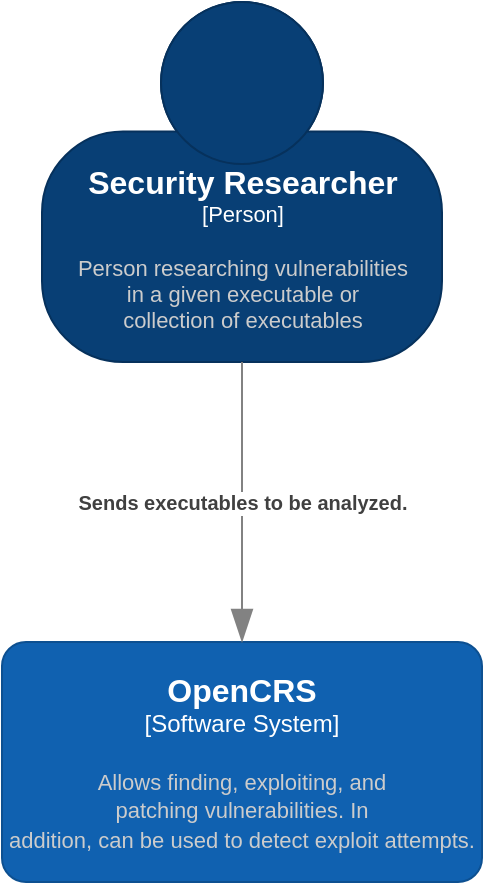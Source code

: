 <mxfile version="20.8.3" type="device" pages="4"><diagram id="81kgMO3u2HyaX-DlD7fq" name="System Context"><mxGraphModel dx="1395" dy="803" grid="1" gridSize="10" guides="1" tooltips="1" connect="1" arrows="1" fold="1" page="1" pageScale="1" pageWidth="1920" pageHeight="1200" math="0" shadow="0"><root><mxCell id="0"/><mxCell id="1" parent="0"/><object placeholders="1" c4Name="Security Researcher" c4Type="Person" c4Description="Person researching vulnerabilities&#xA;in a given executable or&#xA;collection of executables" label="&lt;font style=&quot;font-size: 16px&quot;&gt;&lt;b&gt;%c4Name%&lt;/b&gt;&lt;/font&gt;&lt;div&gt;[%c4Type%]&lt;/div&gt;&lt;br&gt;&lt;div&gt;&lt;font style=&quot;font-size: 11px&quot;&gt;&lt;font color=&quot;#cccccc&quot;&gt;%c4Description%&lt;/font&gt;&lt;/div&gt;" id="Xoo4inH88AbjIvTx2DW6-1"><mxCell style="html=1;fontSize=11;dashed=0;whitespace=wrap;fillColor=#083F75;strokeColor=#06315C;fontColor=#ffffff;shape=mxgraph.c4.person2;align=center;metaEdit=1;points=[[0.5,0,0],[1,0.5,0],[1,0.75,0],[0.75,1,0],[0.5,1,0],[0.25,1,0],[0,0.75,0],[0,0.5,0]];resizable=0;" parent="1" vertex="1"><mxGeometry x="480" y="60" width="200" height="180" as="geometry"/></mxCell></object><object placeholders="1" c4Name="OpenCRS" c4Type="Software System" c4Description="Allows finding, exploiting, and&#xA;patching vulnerabilities. In&#xA;addition, can be used to detect exploit attempts." label="&lt;font style=&quot;font-size: 16px&quot;&gt;&lt;b&gt;%c4Name%&lt;/b&gt;&lt;/font&gt;&lt;div&gt;[%c4Type%]&lt;/div&gt;&lt;br&gt;&lt;div&gt;&lt;font style=&quot;font-size: 11px&quot;&gt;&lt;font color=&quot;#cccccc&quot;&gt;%c4Description%&lt;/font&gt;&lt;/div&gt;" id="Xoo4inH88AbjIvTx2DW6-4"><mxCell style="rounded=1;whiteSpace=wrap;html=1;labelBackgroundColor=none;fillColor=#1061B0;fontColor=#ffffff;align=center;arcSize=10;strokeColor=#0D5091;metaEdit=1;resizable=0;points=[[0.25,0,0],[0.5,0,0],[0.75,0,0],[1,0.25,0],[1,0.5,0],[1,0.75,0],[0.75,1,0],[0.5,1,0],[0.25,1,0],[0,0.75,0],[0,0.5,0],[0,0.25,0]];" parent="1" vertex="1"><mxGeometry x="460" y="380" width="240" height="120" as="geometry"/></mxCell></object><object placeholders="1" c4Type="Relationship" c4Description="Sends executables to be analyzed." label="&lt;div style=&quot;text-align: left&quot;&gt;&lt;div style=&quot;text-align: center&quot;&gt;&lt;b&gt;%c4Description%&lt;/b&gt;&lt;/div&gt;" id="h3qaVazTyBbI_Jg3oy7U-1"><mxCell style="endArrow=blockThin;html=1;fontSize=10;fontColor=#404040;strokeWidth=1;endFill=1;strokeColor=#828282;elbow=vertical;metaEdit=1;endSize=14;startSize=14;jumpStyle=arc;jumpSize=16;rounded=0;edgeStyle=orthogonalEdgeStyle;exitX=0.5;exitY=1;exitDx=0;exitDy=0;exitPerimeter=0;" parent="1" source="Xoo4inH88AbjIvTx2DW6-1" target="Xoo4inH88AbjIvTx2DW6-4" edge="1"><mxGeometry width="240" relative="1" as="geometry"><mxPoint x="530" y="310" as="sourcePoint"/><mxPoint x="770" y="310" as="targetPoint"/><Array as="points"/><mxPoint as="offset"/></mxGeometry></mxCell></object></root></mxGraphModel></diagram><diagram id="CF-ghICJTwD8a3YoLwUo" name="Container DIagram"><mxGraphModel dx="1860" dy="1071" grid="1" gridSize="10" guides="1" tooltips="1" connect="1" arrows="1" fold="1" page="1" pageScale="1" pageWidth="1920" pageHeight="1200" math="0" shadow="0"><root><mxCell id="0"/><mxCell id="1" parent="0"/><object placeholders="1" c4Name="Security Researcher" c4Type="Person" c4Description="Person researching vulnerabilities&#xA;in a given executable or&#xA;collection of executables" label="&lt;font style=&quot;font-size: 16px&quot;&gt;&lt;b&gt;%c4Name%&lt;/b&gt;&lt;/font&gt;&lt;div&gt;[%c4Type%]&lt;/div&gt;&lt;br&gt;&lt;div&gt;&lt;font style=&quot;font-size: 11px&quot;&gt;&lt;font color=&quot;#cccccc&quot;&gt;%c4Description%&lt;/font&gt;&lt;/div&gt;" id="0j7I9-GIwwipMEuyetir-1"><mxCell style="html=1;fontSize=11;dashed=0;whitespace=wrap;fillColor=#083F75;strokeColor=#06315C;fontColor=#ffffff;shape=mxgraph.c4.person2;align=center;metaEdit=1;points=[[0.5,0,0],[1,0.5,0],[1,0.75,0],[0.75,1,0],[0.5,1,0],[0.25,1,0],[0,0.75,0],[0,0.5,0]];resizable=0;" parent="1" vertex="1"><mxGeometry x="210" y="10" width="200" height="180" as="geometry"/></mxCell></object><object placeholders="1" c4Name="OpenCRS" c4Type="SystemScopeBoundary" c4Application="Software System" label="&lt;font style=&quot;font-size: 16px&quot;&gt;&lt;b&gt;&lt;div style=&quot;text-align: left&quot;&gt;%c4Name%&lt;/div&gt;&lt;/b&gt;&lt;/font&gt;&lt;div style=&quot;text-align: left&quot;&gt;[%c4Application%]&lt;/div&gt;" id="EYQ9vtf1PKKIHoJU0LM4-1"><mxCell style="rounded=1;fontSize=11;whiteSpace=wrap;html=1;dashed=1;arcSize=20;fillColor=none;strokeColor=#666666;fontColor=#333333;labelBackgroundColor=none;align=left;verticalAlign=bottom;labelBorderColor=none;spacingTop=0;spacing=10;dashPattern=8 4;metaEdit=1;rotatable=0;perimeter=rectanglePerimeter;noLabel=0;labelPadding=0;allowArrows=0;connectable=0;expand=0;recursiveResize=0;editable=1;pointerEvents=0;absoluteArcSize=1;points=[[0.25,0,0],[0.5,0,0],[0.75,0,0],[1,0.25,0],[1,0.5,0],[1,0.75,0],[0.75,1,0],[0.5,1,0],[0.25,1,0],[0,0.75,0],[0,0.5,0],[0,0.25,0]];" parent="1" vertex="1"><mxGeometry x="110" y="270" width="1690" height="910" as="geometry"/></mxCell></object><object placeholders="1" c4Name="Dataset" c4Type="Container" c4Technology="Python, Docker" c4Description="Compiles vulnerable source code and&#xA;tag them with CWEs, according to&#xA;their vulnerabilities." label="&lt;font style=&quot;font-size: 16px&quot;&gt;&lt;b&gt;%c4Name%&lt;/b&gt;&lt;/font&gt;&lt;div&gt;[%c4Type%: %c4Technology%]&lt;/div&gt;&lt;br&gt;&lt;div&gt;&lt;font style=&quot;font-size: 11px&quot;&gt;&lt;font color=&quot;#E6E6E6&quot;&gt;%c4Description%&lt;/font&gt;&lt;/div&gt;" id="KM3-KkBdPoO_OBlzth6m-1"><mxCell style="rounded=1;whiteSpace=wrap;html=1;fontSize=11;labelBackgroundColor=none;fillColor=#23A2D9;fontColor=#ffffff;align=center;arcSize=10;strokeColor=#0E7DAD;metaEdit=1;resizable=0;points=[[0.25,0,0],[0.5,0,0],[0.75,0,0],[1,0.25,0],[1,0.5,0],[1,0.75,0],[0.75,1,0],[0.5,1,0],[0.25,1,0],[0,0.75,0],[0,0.5,0],[0,0.25,0]];" parent="1" vertex="1"><mxGeometry x="190" y="550" width="240" height="120" as="geometry"/></mxCell></object><object placeholders="1" c4Name="Attack Surface Approximation" c4Type="Container" c4Technology="Python, Ghidra, QBDI, Docker" c4Description="Detects the attack surface (standard&#xA;input, sockets, arguments, etc.)&#xA;characterizing an executable." label="&lt;font style=&quot;font-size: 16px&quot;&gt;&lt;b&gt;%c4Name%&lt;/b&gt;&lt;/font&gt;&lt;div&gt;[%c4Type%: %c4Technology%]&lt;/div&gt;&lt;br&gt;&lt;div&gt;&lt;font style=&quot;font-size: 11px&quot;&gt;&lt;font color=&quot;#E6E6E6&quot;&gt;%c4Description%&lt;/font&gt;&lt;/div&gt;" id="iRv2iZTf8OWXZrvHp6jc-4"><mxCell style="rounded=1;whiteSpace=wrap;html=1;fontSize=11;labelBackgroundColor=none;fillColor=#23A2D9;fontColor=#ffffff;align=center;arcSize=10;strokeColor=#0E7DAD;metaEdit=1;resizable=0;points=[[0.25,0,0],[0.5,0,0],[0.75,0,0],[1,0.25,0],[1,0.5,0],[1,0.75,0],[0.75,1,0],[0.5,1,0],[0.25,1,0],[0,0.75,0],[0,0.5,0],[0,0.25,0]];" parent="1" vertex="1"><mxGeometry x="620" y="555" width="240" height="120" as="geometry"/></mxCell></object><object placeholders="1" c4Name="Vulnerability Detection" c4Type="Container" c4Technology="Python, AFL++, QEMU, C, Docker" c4Description="Detects vulnerabilities by using&#xA;multiple techniques (for example, fuzzing)." label="&lt;font style=&quot;font-size: 16px&quot;&gt;&lt;b&gt;%c4Name%&lt;/b&gt;&lt;/font&gt;&lt;div&gt;[%c4Type%: %c4Technology%]&lt;/div&gt;&lt;br&gt;&lt;div&gt;&lt;font style=&quot;font-size: 11px&quot;&gt;&lt;font color=&quot;#E6E6E6&quot;&gt;%c4Description%&lt;/font&gt;&lt;/div&gt;" id="iRv2iZTf8OWXZrvHp6jc-5"><mxCell style="rounded=1;whiteSpace=wrap;html=1;fontSize=11;labelBackgroundColor=none;fillColor=#23A2D9;fontColor=#ffffff;align=center;arcSize=10;strokeColor=#0E7DAD;metaEdit=1;resizable=0;points=[[0.25,0,0],[0.5,0,0],[0.75,0,0],[1,0.25,0],[1,0.5,0],[1,0.75,0],[0.75,1,0],[0.5,1,0],[0.25,1,0],[0,0.75,0],[0,0.5,0],[0,0.25,0]];" parent="1" vertex="1"><mxGeometry x="1060" y="560" width="240" height="120" as="geometry"/></mxCell></object><object placeholders="1" c4Name="Vulnerability Analytics" c4Type="Container" c4Technology="Rex, Docker" c4Description="Given a proof of vulnerability, it finds&#xA;out further details about the crash&#xA;context (registers) and root cause." label="&lt;font style=&quot;font-size: 16px&quot;&gt;&lt;b&gt;%c4Name%&lt;/b&gt;&lt;/font&gt;&lt;div&gt;[%c4Type%: %c4Technology%]&lt;/div&gt;&lt;br&gt;&lt;div&gt;&lt;font style=&quot;font-size: 11px&quot;&gt;&lt;font color=&quot;#E6E6E6&quot;&gt;%c4Description%&lt;/font&gt;&lt;/div&gt;" id="iRv2iZTf8OWXZrvHp6jc-6"><mxCell style="rounded=1;whiteSpace=wrap;html=1;fontSize=11;labelBackgroundColor=none;fillColor=#23A2D9;fontColor=#ffffff;align=center;arcSize=10;strokeColor=#0E7DAD;metaEdit=1;resizable=0;points=[[0.25,0,0],[0.5,0,0],[0.75,0,0],[1,0.25,0],[1,0.5,0],[1,0.75,0],[0.75,1,0],[0.5,1,0],[0.25,1,0],[0,0.75,0],[0,0.5,0],[0,0.25,0]];" parent="1" vertex="1"><mxGeometry x="1500" y="560" width="240" height="120" as="geometry"/></mxCell></object><object placeholders="1" c4Name="Exploit Generation" c4Type="Container" c4Technology="Docker" c4Description="Generates exploits with the greatest&#xA;impact against the given executable." label="&lt;font style=&quot;font-size: 16px&quot;&gt;&lt;b&gt;%c4Name%&lt;/b&gt;&lt;/font&gt;&lt;div&gt;[%c4Type%: %c4Technology%]&lt;/div&gt;&lt;br&gt;&lt;div&gt;&lt;font style=&quot;font-size: 11px&quot;&gt;&lt;font color=&quot;#E6E6E6&quot;&gt;%c4Description%&lt;/font&gt;&lt;/div&gt;" id="OumNedwFyQXbFetN5KXT-1"><mxCell style="rounded=1;whiteSpace=wrap;html=1;fontSize=11;labelBackgroundColor=none;fillColor=#23A2D9;fontColor=#ffffff;align=center;arcSize=10;strokeColor=#0E7DAD;metaEdit=1;resizable=0;points=[[0.25,0,0],[0.5,0,0],[0.75,0,0],[1,0.25,0],[1,0.5,0],[1,0.75,0],[0.75,1,0],[0.5,1,0],[0.25,1,0],[0,0.75,0],[0,0.5,0],[0,0.25,0]];" parent="1" vertex="1"><mxGeometry x="1060" y="810" width="240" height="120" as="geometry"/></mxCell></object><object placeholders="1" c4Name="Patching" c4Type="Container" c4Technology="Docker" c4Description="Patches vulnerable executables,&#xA;maintaining their initial functioning." label="&lt;font style=&quot;font-size: 16px&quot;&gt;&lt;b&gt;%c4Name%&lt;/b&gt;&lt;/font&gt;&lt;div&gt;[%c4Type%: %c4Technology%]&lt;/div&gt;&lt;br&gt;&lt;div&gt;&lt;font style=&quot;font-size: 11px&quot;&gt;&lt;font color=&quot;#E6E6E6&quot;&gt;%c4Description%&lt;/font&gt;&lt;/div&gt;" id="OumNedwFyQXbFetN5KXT-2"><mxCell style="rounded=1;whiteSpace=wrap;html=1;fontSize=11;labelBackgroundColor=none;fillColor=#23A2D9;fontColor=#ffffff;align=center;arcSize=10;strokeColor=#0E7DAD;metaEdit=1;resizable=0;points=[[0.25,0,0],[0.5,0,0],[0.75,0,0],[1,0.25,0],[1,0.5,0],[1,0.75,0],[0.75,1,0],[0.5,1,0],[0.25,1,0],[0,0.75,0],[0,0.5,0],[0,0.25,0]];" parent="1" vertex="1"><mxGeometry x="630" y="810" width="240" height="120" as="geometry"/></mxCell></object><object placeholders="1" c4Name="Signature Generation" c4Type="Container" c4Technology="Docker" c4Description="Generates signatures that could detect&#xA;and block and exploit attempt." label="&lt;font style=&quot;font-size: 16px&quot;&gt;&lt;b&gt;%c4Name%&lt;/b&gt;&lt;/font&gt;&lt;div&gt;[%c4Type%: %c4Technology%]&lt;/div&gt;&lt;br&gt;&lt;div&gt;&lt;font style=&quot;font-size: 11px&quot;&gt;&lt;font color=&quot;#E6E6E6&quot;&gt;%c4Description%&lt;/font&gt;&lt;/div&gt;" id="OumNedwFyQXbFetN5KXT-3"><mxCell style="rounded=1;whiteSpace=wrap;html=1;fontSize=11;labelBackgroundColor=none;fillColor=#23A2D9;fontColor=#ffffff;align=center;arcSize=10;strokeColor=#0E7DAD;metaEdit=1;resizable=0;points=[[0.25,0,0],[0.5,0,0],[0.75,0,0],[1,0.25,0],[1,0.5,0],[1,0.75,0],[0.75,1,0],[0.5,1,0],[0.25,1,0],[0,0.75,0],[0,0.5,0],[0,0.25,0]];" parent="1" vertex="1"><mxGeometry x="1510" y="810" width="240" height="120" as="geometry"/></mxCell></object><object placeholders="1" c4Type="Relationship" c4Description="Publishes discovered attack&#xA;surface information." label="&lt;div style=&quot;text-align: left&quot;&gt;&lt;div style=&quot;text-align: center&quot;&gt;&lt;b&gt;%c4Description%&lt;/b&gt;&lt;/div&gt;" id="OumNedwFyQXbFetN5KXT-4"><mxCell style="endArrow=blockThin;html=1;fontSize=10;fontColor=#404040;strokeWidth=1;endFill=1;strokeColor=#828282;elbow=vertical;metaEdit=1;endSize=14;startSize=14;jumpStyle=arc;jumpSize=16;rounded=0;edgeStyle=orthogonalEdgeStyle;exitX=0.75;exitY=0;exitDx=0;exitDy=0;exitPerimeter=0;entryX=0.711;entryY=0.999;entryDx=0;entryDy=0;entryPerimeter=0;" parent="1" source="iRv2iZTf8OWXZrvHp6jc-4" target="Y0aY5eM257brKpc_kjcn-1" edge="1"><mxGeometry x="-0.19" width="240" relative="1" as="geometry"><mxPoint x="700" y="555" as="sourcePoint"/><mxPoint x="720" y="690" as="targetPoint"/><Array as="points"/><mxPoint as="offset"/></mxGeometry></mxCell></object><object placeholders="1" c4Type="Relationship" c4Description="Uses vulnerable executables&#xA;and their attack surface." label="&lt;div style=&quot;text-align: left&quot;&gt;&lt;div style=&quot;text-align: center&quot;&gt;&lt;b&gt;%c4Description%&lt;/b&gt;&lt;/div&gt;" id="MmbOWUfrbSFE0ZZ_wzmv-1"><mxCell style="endArrow=blockThin;html=1;fontSize=10;fontColor=#404040;strokeWidth=1;endFill=1;strokeColor=#828282;elbow=vertical;metaEdit=1;endSize=14;startSize=14;jumpStyle=arc;jumpSize=16;rounded=0;edgeStyle=orthogonalEdgeStyle;entryX=1;entryY=0.5;entryDx=0;entryDy=0;entryPerimeter=0;exitX=0;exitY=0.5;exitDx=0;exitDy=0;exitPerimeter=0;" parent="1" source="iRv2iZTf8OWXZrvHp6jc-5" target="iRv2iZTf8OWXZrvHp6jc-4" edge="1"><mxGeometry x="-0.053" width="240" relative="1" as="geometry"><mxPoint x="810" y="590" as="sourcePoint"/><mxPoint x="1050" y="590" as="targetPoint"/><Array as="points"><mxPoint x="1060" y="610"/><mxPoint x="980" y="610"/><mxPoint x="980" y="615"/></Array><mxPoint as="offset"/></mxGeometry></mxCell></object><object placeholders="1" c4Type="Relationship" c4Description="Uses executables and their PoVs." label="&lt;div style=&quot;text-align: left&quot;&gt;&lt;div style=&quot;text-align: center&quot;&gt;&lt;b&gt;%c4Description%&lt;/b&gt;&lt;/div&gt;" id="MmbOWUfrbSFE0ZZ_wzmv-2"><mxCell style="endArrow=blockThin;html=1;fontSize=10;fontColor=#404040;strokeWidth=1;endFill=1;strokeColor=#828282;elbow=vertical;metaEdit=1;endSize=14;startSize=14;jumpStyle=arc;jumpSize=16;rounded=0;edgeStyle=orthogonalEdgeStyle;entryX=1;entryY=0.5;entryDx=0;entryDy=0;entryPerimeter=0;exitX=0;exitY=0.5;exitDx=0;exitDy=0;exitPerimeter=0;" parent="1" source="iRv2iZTf8OWXZrvHp6jc-6" target="iRv2iZTf8OWXZrvHp6jc-5" edge="1"><mxGeometry x="-0.1" width="240" relative="1" as="geometry"><mxPoint x="1420" y="760" as="sourcePoint"/><mxPoint x="1590" y="590" as="targetPoint"/><mxPoint as="offset"/></mxGeometry></mxCell></object><object placeholders="1" c4Name="Orchestrator" c4Type="Container" c4Technology="Python" c4Description="Orchestrates all other modules&#xA;and interacts with the user." label="&lt;font style=&quot;font-size: 16px&quot;&gt;&lt;b&gt;%c4Name%&lt;/b&gt;&lt;/font&gt;&lt;div&gt;[%c4Type%: %c4Technology%]&lt;/div&gt;&lt;br&gt;&lt;div&gt;&lt;font style=&quot;font-size: 11px&quot;&gt;&lt;font color=&quot;#E6E6E6&quot;&gt;%c4Description%&lt;/font&gt;&lt;/div&gt;" id="MmbOWUfrbSFE0ZZ_wzmv-3"><mxCell style="rounded=1;whiteSpace=wrap;html=1;fontSize=11;labelBackgroundColor=none;fillColor=#23A2D9;fontColor=#ffffff;align=center;arcSize=10;strokeColor=#0E7DAD;metaEdit=1;resizable=0;points=[[0.25,0,0],[0.5,0,0],[0.75,0,0],[1,0.25,0],[1,0.5,0],[1,0.75,0],[0.75,1,0],[0.5,1,0],[0.25,1,0],[0,0.75,0],[0,0.5,0],[0,0.25,0]];" parent="1" vertex="1"><mxGeometry x="190" y="300" width="240" height="120" as="geometry"/></mxCell></object><object placeholders="1" c4Type="Relationship" c4Description="Uses executable and further&#xA;analytics information." label="&lt;div style=&quot;text-align: left&quot;&gt;&lt;div style=&quot;text-align: center&quot;&gt;&lt;b&gt;%c4Description%&lt;/b&gt;&lt;/div&gt;" id="MmbOWUfrbSFE0ZZ_wzmv-6"><mxCell style="endArrow=blockThin;html=1;fontSize=10;fontColor=#404040;strokeWidth=1;endFill=1;strokeColor=#828282;elbow=vertical;metaEdit=1;endSize=14;startSize=14;jumpStyle=arc;jumpSize=16;rounded=0;edgeStyle=orthogonalEdgeStyle;entryX=0.793;entryY=0.997;entryDx=0;entryDy=0;entryPerimeter=0;" parent="1" target="iRv2iZTf8OWXZrvHp6jc-6" edge="1"><mxGeometry width="240" relative="1" as="geometry"><mxPoint x="1690" y="810" as="sourcePoint"/><mxPoint x="1740" y="790" as="targetPoint"/></mxGeometry></mxCell></object><object placeholders="1" c4Type="Relationship" c4Description="Uses generated exploits." label="&lt;div style=&quot;text-align: left&quot;&gt;&lt;div style=&quot;text-align: center&quot;&gt;&lt;b&gt;%c4Description%&lt;/b&gt;&lt;/div&gt;" id="MmbOWUfrbSFE0ZZ_wzmv-7"><mxCell style="endArrow=blockThin;html=1;fontSize=10;fontColor=#404040;strokeWidth=1;endFill=1;strokeColor=#828282;elbow=vertical;metaEdit=1;endSize=14;startSize=14;jumpStyle=arc;jumpSize=16;rounded=0;edgeStyle=orthogonalEdgeStyle;exitX=0;exitY=0.5;exitDx=0;exitDy=0;exitPerimeter=0;entryX=1;entryY=0.5;entryDx=0;entryDy=0;entryPerimeter=0;" parent="1" source="OumNedwFyQXbFetN5KXT-3" target="OumNedwFyQXbFetN5KXT-1" edge="1"><mxGeometry width="240" relative="1" as="geometry"><mxPoint x="1280" y="790" as="sourcePoint"/><mxPoint x="1520" y="790" as="targetPoint"/></mxGeometry></mxCell></object><object placeholders="1" c4Type="Relationship" c4Description="Uses executable and further&#xA;analytics information." label="&lt;div style=&quot;text-align: left&quot;&gt;&lt;div style=&quot;text-align: center&quot;&gt;&lt;b&gt;%c4Description%&lt;/b&gt;&lt;/div&gt;" id="MmbOWUfrbSFE0ZZ_wzmv-8"><mxCell style="endArrow=blockThin;html=1;fontSize=10;fontColor=#404040;strokeWidth=1;endFill=1;strokeColor=#828282;elbow=vertical;metaEdit=1;endSize=14;startSize=14;jumpStyle=arc;jumpSize=16;rounded=0;edgeStyle=orthogonalEdgeStyle;exitX=0.25;exitY=1;exitDx=0;exitDy=0;exitPerimeter=0;" parent="1" source="iRv2iZTf8OWXZrvHp6jc-6" target="OumNedwFyQXbFetN5KXT-2" edge="1"><mxGeometry x="0.468" width="240" relative="1" as="geometry"><mxPoint x="1290" y="740" as="sourcePoint"/><mxPoint x="1150" y="820" as="targetPoint"/><Array as="points"><mxPoint x="1560" y="730"/><mxPoint x="750" y="730"/></Array><mxPoint x="1" as="offset"/></mxGeometry></mxCell></object><object placeholders="1" c4Type="Relationship" c4Description="Sends executables to be analyzed." label="&lt;div style=&quot;text-align: left&quot;&gt;&lt;div style=&quot;text-align: center&quot;&gt;&lt;b&gt;%c4Description%&lt;/b&gt;&lt;/div&gt;" id="B8ww41I9orWuFGXTvyMv-1"><mxCell style="endArrow=blockThin;html=1;fontSize=10;fontColor=#404040;strokeWidth=1;endFill=1;strokeColor=#828282;elbow=vertical;metaEdit=1;endSize=14;startSize=14;jumpStyle=arc;jumpSize=16;rounded=0;edgeStyle=orthogonalEdgeStyle;exitX=0.5;exitY=1;exitDx=0;exitDy=0;exitPerimeter=0;" parent="1" source="0j7I9-GIwwipMEuyetir-1" target="MmbOWUfrbSFE0ZZ_wzmv-3" edge="1"><mxGeometry x="-0.273" width="240" relative="1" as="geometry"><mxPoint x="820" y="300" as="sourcePoint"/><mxPoint x="1060" y="300" as="targetPoint"/><mxPoint as="offset"/></mxGeometry></mxCell></object><object placeholders="1" c4Type="Executables Database" c4Container="Container" c4Technology="Database" c4Description="Stores vulnerable executables and&#xA;their information (CWEs and attack&#xA;surface)." label="&lt;font style=&quot;font-size: 16px&quot;&gt;&lt;b&gt;%c4Type%&lt;/font&gt;&lt;div&gt;[%c4Container%:&amp;nbsp;%c4Technology%]&lt;/div&gt;&lt;br&gt;&lt;div&gt;&lt;font style=&quot;font-size: 11px&quot;&gt;&lt;font color=&quot;#E6E6E6&quot;&gt;%c4Description%&lt;/font&gt;&lt;/div&gt;" id="Y0aY5eM257brKpc_kjcn-1"><mxCell style="shape=cylinder3;size=7.474;whiteSpace=wrap;html=1;boundedLbl=1;rounded=0;labelBackgroundColor=none;fillColor=#23A2D9;fontSize=12;fontColor=#ffffff;align=center;strokeColor=#0E7DAD;metaEdit=1;points=[[0.5,0,0],[1,0.25,0],[1,0.5,0],[1,0.75,0],[0.5,1,0],[0,0.75,0],[0,0.5,0],[0,0.25,0]];resizable=0;" parent="1" vertex="1"><mxGeometry x="630" y="300" width="240" height="120" as="geometry"/></mxCell></object><object placeholders="1" c4Type="Relationship" c4Description="Stores compiled executables." label="&lt;div style=&quot;text-align: left&quot;&gt;&lt;div style=&quot;text-align: center&quot;&gt;&lt;b&gt;%c4Description%&lt;/b&gt;&lt;/div&gt;" id="Y0aY5eM257brKpc_kjcn-2"><mxCell style="endArrow=blockThin;html=1;fontSize=10;fontColor=#404040;strokeWidth=1;endFill=1;strokeColor=#828282;elbow=vertical;metaEdit=1;endSize=14;startSize=14;jumpStyle=arc;jumpSize=16;rounded=0;edgeStyle=orthogonalEdgeStyle;exitX=0.5;exitY=0;exitDx=0;exitDy=0;exitPerimeter=0;entryX=0.084;entryY=0.933;entryDx=0;entryDy=0;entryPerimeter=0;" parent="1" source="KM3-KkBdPoO_OBlzth6m-1" target="Y0aY5eM257brKpc_kjcn-1" edge="1"><mxGeometry width="240" relative="1" as="geometry"><mxPoint x="580" y="440" as="sourcePoint"/><mxPoint x="820" y="440" as="targetPoint"/></mxGeometry></mxCell></object><object placeholders="1" c4Type="Vulnerabilities Database" c4Container="Container " c4Technology="Database" c4Description="Stores PoVs and information from&#xA;further analysis." label="&lt;font style=&quot;font-size: 16px&quot;&gt;&lt;b&gt;%c4Type%&lt;/font&gt;&lt;div&gt;[%c4Container%:&amp;nbsp;%c4Technology%]&lt;/div&gt;&lt;br&gt;&lt;div&gt;&lt;font style=&quot;font-size: 11px&quot;&gt;&lt;font color=&quot;#E6E6E6&quot;&gt;%c4Description%&lt;/font&gt;&lt;/div&gt;" id="Y0aY5eM257brKpc_kjcn-3"><mxCell style="shape=cylinder3;size=7.474;whiteSpace=wrap;html=1;boundedLbl=1;rounded=0;labelBackgroundColor=none;fillColor=#23A2D9;fontSize=12;fontColor=#ffffff;align=center;strokeColor=#0E7DAD;metaEdit=1;points=[[0.5,0,0],[1,0.25,0],[1,0.5,0],[1,0.75,0],[0.5,1,0],[0,0.75,0],[0,0.5,0],[0,0.25,0]];resizable=0;" parent="1" vertex="1"><mxGeometry x="1060" y="300" width="240" height="120" as="geometry"/></mxCell></object><object placeholders="1" c4Type="Relationship" c4Description="Publishes PoVs." label="&lt;div style=&quot;text-align: left&quot;&gt;&lt;div style=&quot;text-align: center&quot;&gt;&lt;b&gt;%c4Description%&lt;/b&gt;&lt;/div&gt;" id="Y0aY5eM257brKpc_kjcn-5"><mxCell style="endArrow=blockThin;html=1;fontSize=10;fontColor=#404040;strokeWidth=1;endFill=1;strokeColor=#828282;elbow=vertical;metaEdit=1;endSize=14;startSize=14;jumpStyle=arc;jumpSize=16;rounded=0;edgeStyle=orthogonalEdgeStyle;" parent="1" source="iRv2iZTf8OWXZrvHp6jc-5" target="Y0aY5eM257brKpc_kjcn-3" edge="1"><mxGeometry width="240" relative="1" as="geometry"><mxPoint x="900" y="450" as="sourcePoint"/><mxPoint x="1140" y="450" as="targetPoint"/></mxGeometry></mxCell></object><object placeholders="1" c4Type="Relationship" c4Description="Publishes information obtained by&#xA;detailed analysis." label="&lt;div style=&quot;text-align: left&quot;&gt;&lt;div style=&quot;text-align: center&quot;&gt;&lt;b&gt;%c4Description%&lt;/b&gt;&lt;/div&gt;" id="Y0aY5eM257brKpc_kjcn-6"><mxCell style="endArrow=blockThin;html=1;fontSize=10;fontColor=#404040;strokeWidth=1;endFill=1;strokeColor=#828282;elbow=vertical;metaEdit=1;endSize=14;startSize=14;jumpStyle=arc;jumpSize=16;rounded=0;edgeStyle=orthogonalEdgeStyle;entryX=1;entryY=0.5;entryDx=0;entryDy=0;entryPerimeter=0;exitX=0.5;exitY=0;exitDx=0;exitDy=0;exitPerimeter=0;" parent="1" source="iRv2iZTf8OWXZrvHp6jc-6" target="Y0aY5eM257brKpc_kjcn-3" edge="1"><mxGeometry x="-0.731" width="240" relative="1" as="geometry"><mxPoint x="1250" y="450" as="sourcePoint"/><mxPoint x="1490" y="450" as="targetPoint"/><mxPoint y="-1" as="offset"/></mxGeometry></mxCell></object><object placeholders="1" c4Type="Relationship" c4Description="Uses executable and further&#xA;analytics information." label="&lt;div style=&quot;text-align: left&quot;&gt;&lt;div style=&quot;text-align: center&quot;&gt;&lt;b&gt;%c4Description%&lt;/b&gt;&lt;/div&gt;" id="Y0aY5eM257brKpc_kjcn-8"><mxCell style="endArrow=blockThin;html=1;fontSize=10;fontColor=#404040;strokeWidth=1;endFill=1;strokeColor=#828282;elbow=vertical;metaEdit=1;endSize=14;startSize=14;jumpStyle=arc;jumpSize=16;rounded=0;edgeStyle=orthogonalEdgeStyle;exitX=0.41;exitY=1.003;exitDx=0;exitDy=0;exitPerimeter=0;" parent="1" source="iRv2iZTf8OWXZrvHp6jc-6" target="OumNedwFyQXbFetN5KXT-1" edge="1"><mxGeometry width="240" relative="1" as="geometry"><mxPoint x="1440" y="770" as="sourcePoint"/><mxPoint x="1300" y="700" as="targetPoint"/><Array as="points"><mxPoint x="1598" y="760"/><mxPoint x="1180" y="760"/></Array></mxGeometry></mxCell></object><object placeholders="1" c4Type="Patched Executables Database" c4Container="Container" c4Technology="Database" c4Description="Stores patched executables." label="&lt;font style=&quot;font-size: 16px&quot;&gt;&lt;b&gt;%c4Type%&lt;/font&gt;&lt;div&gt;[%c4Container%:&amp;nbsp;%c4Technology%]&lt;/div&gt;&lt;br&gt;&lt;div&gt;&lt;font style=&quot;font-size: 11px&quot;&gt;&lt;font color=&quot;#E6E6E6&quot;&gt;%c4Description%&lt;/font&gt;&lt;/div&gt;" id="9v81p2zxWER8zA7qsrgW-1"><mxCell style="shape=cylinder3;size=15;whiteSpace=wrap;html=1;boundedLbl=1;rounded=0;labelBackgroundColor=none;fillColor=#23A2D9;fontSize=12;fontColor=#ffffff;align=center;strokeColor=#0E7DAD;metaEdit=1;points=[[0.5,0,0],[1,0.25,0],[1,0.5,0],[1,0.75,0],[0.5,1,0],[0,0.75,0],[0,0.5,0],[0,0.25,0]];resizable=0;" parent="1" vertex="1"><mxGeometry x="630" y="1030" width="240" height="120" as="geometry"/></mxCell></object><object placeholders="1" c4Type="Exploit Database" c4Container="Container" c4Technology="Database" c4Description="Stores generated exploits." label="&lt;font style=&quot;font-size: 16px&quot;&gt;&lt;b&gt;%c4Type%&lt;/font&gt;&lt;div&gt;[%c4Container%:&amp;nbsp;%c4Technology%]&lt;/div&gt;&lt;br&gt;&lt;div&gt;&lt;font style=&quot;font-size: 11px&quot;&gt;&lt;font color=&quot;#E6E6E6&quot;&gt;%c4Description%&lt;/font&gt;&lt;/div&gt;" id="9v81p2zxWER8zA7qsrgW-2"><mxCell style="shape=cylinder3;size=15;whiteSpace=wrap;html=1;boundedLbl=1;rounded=0;labelBackgroundColor=none;fillColor=#23A2D9;fontSize=12;fontColor=#ffffff;align=center;strokeColor=#0E7DAD;metaEdit=1;points=[[0.5,0,0],[1,0.25,0],[1,0.5,0],[1,0.75,0],[0.5,1,0],[0,0.75,0],[0,0.5,0],[0,0.25,0]];resizable=0;" parent="1" vertex="1"><mxGeometry x="1060" y="1030" width="240" height="120" as="geometry"/></mxCell></object><object placeholders="1" c4Type="Signatures Database" c4Container="Container" c4Technology="Database" c4Description="Stores generated exploit&#xA;signatures." label="&lt;font style=&quot;font-size: 16px&quot;&gt;&lt;b&gt;%c4Type%&lt;/font&gt;&lt;div&gt;[%c4Container%:&amp;nbsp;%c4Technology%]&lt;/div&gt;&lt;br&gt;&lt;div&gt;&lt;font style=&quot;font-size: 11px&quot;&gt;&lt;font color=&quot;#E6E6E6&quot;&gt;%c4Description%&lt;/font&gt;&lt;/div&gt;" id="9v81p2zxWER8zA7qsrgW-3"><mxCell style="shape=cylinder3;size=15;whiteSpace=wrap;html=1;boundedLbl=1;rounded=0;labelBackgroundColor=none;fillColor=#23A2D9;fontSize=12;fontColor=#ffffff;align=center;strokeColor=#0E7DAD;metaEdit=1;points=[[0.5,0,0],[1,0.25,0],[1,0.5,0],[1,0.75,0],[0.5,1,0],[0,0.75,0],[0,0.5,0],[0,0.25,0]];resizable=0;" parent="1" vertex="1"><mxGeometry x="1510" y="1030" width="240" height="120" as="geometry"/></mxCell></object><object placeholders="1" c4Type="Relationship" c4Description="Publishes patched executables." label="&lt;div style=&quot;text-align: left&quot;&gt;&lt;div style=&quot;text-align: center&quot;&gt;&lt;b&gt;%c4Description%&lt;/b&gt;&lt;/div&gt;" id="9v81p2zxWER8zA7qsrgW-4"><mxCell style="endArrow=blockThin;html=1;fontSize=10;fontColor=#404040;strokeWidth=1;endFill=1;strokeColor=#828282;elbow=vertical;metaEdit=1;endSize=14;startSize=14;jumpStyle=arc;jumpSize=16;rounded=0;edgeStyle=orthogonalEdgeStyle;exitX=0.5;exitY=1;exitDx=0;exitDy=0;exitPerimeter=0;" parent="1" source="OumNedwFyQXbFetN5KXT-2" target="9v81p2zxWER8zA7qsrgW-1" edge="1"><mxGeometry width="240" relative="1" as="geometry"><mxPoint x="670" y="930" as="sourcePoint"/><mxPoint x="910" y="930" as="targetPoint"/></mxGeometry></mxCell></object><object placeholders="1" c4Type="Relationship" c4Description="Publishes exploits." label="&lt;div style=&quot;text-align: left&quot;&gt;&lt;div style=&quot;text-align: center&quot;&gt;&lt;b&gt;%c4Description%&lt;/b&gt;&lt;/div&gt;" id="9v81p2zxWER8zA7qsrgW-5"><mxCell style="endArrow=blockThin;html=1;fontSize=10;fontColor=#404040;strokeWidth=1;endFill=1;strokeColor=#828282;elbow=vertical;metaEdit=1;endSize=14;startSize=14;jumpStyle=arc;jumpSize=16;rounded=0;edgeStyle=orthogonalEdgeStyle;exitX=0.5;exitY=1;exitDx=0;exitDy=0;exitPerimeter=0;" parent="1" source="OumNedwFyQXbFetN5KXT-1" target="9v81p2zxWER8zA7qsrgW-2" edge="1"><mxGeometry width="240" relative="1" as="geometry"><mxPoint x="1060" y="930" as="sourcePoint"/><mxPoint x="1300" y="930" as="targetPoint"/></mxGeometry></mxCell></object><object placeholders="1" c4Type="Relationship" c4Description="Publishes signatures." label="&lt;div style=&quot;text-align: left&quot;&gt;&lt;div style=&quot;text-align: center&quot;&gt;&lt;b&gt;%c4Description%&lt;/b&gt;&lt;/div&gt;" id="9v81p2zxWER8zA7qsrgW-6"><mxCell style="endArrow=blockThin;html=1;fontSize=10;fontColor=#404040;strokeWidth=1;endFill=1;strokeColor=#828282;elbow=vertical;metaEdit=1;endSize=14;startSize=14;jumpStyle=arc;jumpSize=16;rounded=0;edgeStyle=orthogonalEdgeStyle;" parent="1" source="OumNedwFyQXbFetN5KXT-3" target="9v81p2zxWER8zA7qsrgW-3" edge="1"><mxGeometry width="240" relative="1" as="geometry"><mxPoint x="1060" y="930" as="sourcePoint"/><mxPoint x="1300" y="930" as="targetPoint"/></mxGeometry></mxCell></object><mxCell id="wLYyK26NQsx31f31lyyD-3" value="" style="shape=image;html=1;verticalAlign=top;verticalLabelPosition=bottom;labelBackgroundColor=#ffffff;imageAspect=0;aspect=fixed;image=https://cdn2.iconfinder.com/data/icons/circle-icons-1/64/loading-128.png" vertex="1" parent="1"><mxGeometry x="845" y="910" width="40" height="40" as="geometry"/></mxCell><mxCell id="wLYyK26NQsx31f31lyyD-5" value="" style="sketch=0;html=1;aspect=fixed;strokeColor=none;shadow=0;align=center;verticalAlign=top;fillColor=#2D9C5E;shape=mxgraph.gcp2.check" vertex="1" parent="1"><mxGeometry x="840" y="640" width="50" height="40" as="geometry"/></mxCell><mxCell id="wLYyK26NQsx31f31lyyD-6" value="" style="sketch=0;html=1;aspect=fixed;strokeColor=none;shadow=0;align=center;verticalAlign=top;fillColor=#2D9C5E;shape=mxgraph.gcp2.check" vertex="1" parent="1"><mxGeometry x="410" y="640" width="50" height="40" as="geometry"/></mxCell><mxCell id="wLYyK26NQsx31f31lyyD-7" value="" style="sketch=0;html=1;aspect=fixed;strokeColor=none;shadow=0;align=center;verticalAlign=top;fillColor=#2D9C5E;shape=mxgraph.gcp2.check" vertex="1" parent="1"><mxGeometry x="1280" y="650" width="50" height="40" as="geometry"/></mxCell><mxCell id="wLYyK26NQsx31f31lyyD-8" value="" style="sketch=0;html=1;aspect=fixed;strokeColor=none;shadow=0;align=center;verticalAlign=top;fillColor=#2D9C5E;shape=mxgraph.gcp2.check" vertex="1" parent="1"><mxGeometry x="1720" y="650" width="50" height="40" as="geometry"/></mxCell><mxCell id="wLYyK26NQsx31f31lyyD-9" value="" style="shape=image;html=1;verticalAlign=top;verticalLabelPosition=bottom;labelBackgroundColor=#ffffff;imageAspect=0;aspect=fixed;image=https://cdn2.iconfinder.com/data/icons/circle-icons-1/64/loading-128.png" vertex="1" parent="1"><mxGeometry x="1280" y="910" width="40" height="40" as="geometry"/></mxCell><mxCell id="wLYyK26NQsx31f31lyyD-10" value="" style="sketch=0;html=1;aspect=fixed;strokeColor=none;shadow=0;align=center;verticalAlign=top;fillColor=#2D9C5E;shape=mxgraph.gcp2.check" vertex="1" parent="1"><mxGeometry x="845" y="390" width="50" height="40" as="geometry"/></mxCell><mxCell id="wLYyK26NQsx31f31lyyD-11" value="" style="shape=image;html=1;verticalAlign=top;verticalLabelPosition=bottom;labelBackgroundColor=#ffffff;imageAspect=0;aspect=fixed;image=https://cdn2.iconfinder.com/data/icons/circle-icons-1/64/loading-128.png" vertex="1" parent="1"><mxGeometry x="845" y="1110" width="40" height="40" as="geometry"/></mxCell><mxCell id="wLYyK26NQsx31f31lyyD-12" value="" style="shape=image;html=1;verticalAlign=top;verticalLabelPosition=bottom;labelBackgroundColor=#ffffff;imageAspect=0;aspect=fixed;image=https://cdn2.iconfinder.com/data/icons/circle-icons-1/64/loading-128.png" vertex="1" parent="1"><mxGeometry x="1280" y="1110" width="40" height="40" as="geometry"/></mxCell></root></mxGraphModel></diagram><diagram id="Q1EsK-ijBq5nnKWGahUO" name="Component Diagrams"><mxGraphModel dx="1395" dy="803" grid="1" gridSize="10" guides="1" tooltips="1" connect="1" arrows="1" fold="1" page="1" pageScale="1" pageWidth="1920" pageHeight="1200" math="0" shadow="0"><root><mxCell id="0"/><mxCell id="1" parent="0"/><object placeholders="1" c4Type="Relationship" id="uiwWvEKblOdie5daNhrS-21"><mxCell style="endArrow=blockThin;html=1;fontSize=10;fontColor=#404040;strokeWidth=1;endFill=1;strokeColor=#828282;elbow=vertical;metaEdit=1;endSize=14;startSize=14;jumpStyle=arc;jumpSize=16;rounded=0;edgeStyle=orthogonalEdgeStyle;" edge="1" parent="1" target="uiwWvEKblOdie5daNhrS-15"><mxGeometry width="240" relative="1" as="geometry"><mxPoint x="1310" y="979.6" as="sourcePoint"/><mxPoint x="1550" y="979.6" as="targetPoint"/><Array as="points"><mxPoint x="1310" y="990"/><mxPoint x="1910" y="990"/></Array></mxGeometry></mxCell></object><object placeholders="1" c4Type="Test Suites" c4Container="Container" c4Technology="Database" c4Description="Offer tests suites with vulnerable&#xA;source code and details about their&#xA;vulnerabilities." label="&lt;font style=&quot;font-size: 16px&quot;&gt;&lt;b&gt;%c4Type%&lt;/font&gt;&lt;div&gt;[%c4Container%:&amp;nbsp;%c4Technology%]&lt;/div&gt;&lt;br&gt;&lt;div&gt;&lt;font style=&quot;font-size: 11px&quot;&gt;&lt;font color=&quot;#E6E6E6&quot;&gt;%c4Description%&lt;/font&gt;&lt;/div&gt;" id="dKPr79Oep0CT7nChPwBQ-1"><mxCell style="shape=cylinder3;size=8.118;whiteSpace=wrap;html=1;boundedLbl=1;rounded=0;labelBackgroundColor=none;fillColor=#23A2D9;fontSize=12;fontColor=#ffffff;align=center;strokeColor=#0E7DAD;metaEdit=1;points=[[0.5,0,0],[1,0.25,0],[1,0.5,0],[1,0.75,0],[0.5,1,0],[0,0.75,0],[0,0.5,0],[0,0.25,0]];resizable=0;direction=east;" parent="1" vertex="1"><mxGeometry x="50" y="50" width="240" height="120" as="geometry"/></mxCell></object><object placeholders="1" c4Name="Dataset" c4Type="ContainerScopeBoundary" c4Application="Container" label="&lt;font style=&quot;font-size: 16px&quot;&gt;&lt;b&gt;&lt;div style=&quot;text-align: left&quot;&gt;%c4Name%&lt;/div&gt;&lt;/b&gt;&lt;/font&gt;&lt;div style=&quot;text-align: left&quot;&gt;[%c4Application%]&lt;/div&gt;" id="6R-0UbwZxXtuoJvsbqJl-1"><mxCell style="rounded=1;fontSize=11;whiteSpace=wrap;html=1;dashed=1;arcSize=20;fillColor=none;strokeColor=#666666;fontColor=#333333;labelBackgroundColor=none;align=left;verticalAlign=bottom;labelBorderColor=none;spacingTop=0;spacing=10;dashPattern=8 4;metaEdit=1;rotatable=0;perimeter=rectanglePerimeter;noLabel=0;labelPadding=0;allowArrows=0;connectable=0;expand=0;recursiveResize=0;editable=1;pointerEvents=0;absoluteArcSize=1;points=[[0.25,0,0],[0.5,0,0],[0.75,0,0],[1,0.25,0],[1,0.5,0],[1,0.75,0],[0.75,1,0],[0.5,1,0],[0.25,1,0],[0,0.75,0],[0,0.5,0],[0,0.25,0]];" parent="1" vertex="1"><mxGeometry x="20" y="10" width="870" height="240" as="geometry"/></mxCell></object><object placeholders="1" c4Name="Compiler" c4Type="Component" c4Technology="Python, gcc" c4Description="Compiles vulnerable source code into&#xA;executables. In addition, it tags them&#xA;with CWEs." label="&lt;font style=&quot;font-size: 16px&quot;&gt;&lt;b&gt;%c4Name%&lt;/b&gt;&lt;/font&gt;&lt;div&gt;[%c4Type%: %c4Technology%]&lt;/div&gt;&lt;br&gt;&lt;div&gt;&lt;font style=&quot;font-size: 11px&quot;&gt;%c4Description%&lt;/font&gt;&lt;/div&gt;" id="U5jbVSWjeBVSkV6U7gex-1"><mxCell style="rounded=1;whiteSpace=wrap;html=1;labelBackgroundColor=none;fillColor=#63BEF2;fontColor=#ffffff;align=center;arcSize=6;strokeColor=#2086C9;metaEdit=1;resizable=0;points=[[0.25,0,0],[0.5,0,0],[0.75,0,0],[1,0.25,0],[1,0.5,0],[1,0.75,0],[0.75,1,0],[0.5,1,0],[0.25,1,0],[0,0.75,0],[0,0.5,0],[0,0.25,0]];" parent="1" vertex="1"><mxGeometry x="490" y="50" width="240" height="120" as="geometry"/></mxCell></object><object placeholders="1" c4Type="Relationship" c4Description="Uses source code and CWEs." label="&lt;div style=&quot;text-align: left&quot;&gt;&lt;div style=&quot;text-align: center&quot;&gt;&lt;b&gt;%c4Description%&lt;/b&gt;&lt;/div&gt;" id="U5jbVSWjeBVSkV6U7gex-2"><mxCell style="endArrow=blockThin;html=1;fontSize=10;fontColor=#404040;strokeWidth=1;endFill=1;strokeColor=#828282;elbow=vertical;metaEdit=1;endSize=14;startSize=14;jumpStyle=arc;jumpSize=16;rounded=0;edgeStyle=orthogonalEdgeStyle;exitX=0;exitY=0.5;exitDx=0;exitDy=0;exitPerimeter=0;entryX=1;entryY=0.5;entryDx=0;entryDy=0;entryPerimeter=0;" parent="1" source="U5jbVSWjeBVSkV6U7gex-1" target="dKPr79Oep0CT7nChPwBQ-1" edge="1"><mxGeometry width="240" relative="1" as="geometry"><mxPoint x="530" y="220" as="sourcePoint"/><mxPoint x="770" y="220" as="targetPoint"/></mxGeometry></mxCell></object><object placeholders="1" c4Name="Attack Surface Approximation" c4Type="ContainerScopeBoundary" c4Application="Container" label="&lt;font style=&quot;font-size: 16px&quot;&gt;&lt;b&gt;&lt;div style=&quot;text-align: left&quot;&gt;%c4Name%&lt;/div&gt;&lt;/b&gt;&lt;/font&gt;&lt;div style=&quot;text-align: left&quot;&gt;[%c4Application%]&lt;/div&gt;" id="ba1A28FPpyHuY8NVPROX-1"><mxCell style="rounded=1;fontSize=11;whiteSpace=wrap;html=1;dashed=1;arcSize=20;fillColor=none;strokeColor=#666666;fontColor=#333333;labelBackgroundColor=none;align=left;verticalAlign=bottom;labelBorderColor=none;spacingTop=0;spacing=10;dashPattern=8 4;metaEdit=1;rotatable=0;perimeter=rectanglePerimeter;noLabel=0;labelPadding=0;allowArrows=0;connectable=0;expand=0;recursiveResize=0;editable=1;pointerEvents=0;absoluteArcSize=1;points=[[0.25,0,0],[0.5,0,0],[0.75,0,0],[1,0.25,0],[1,0.5,0],[1,0.75,0],[0.75,1,0],[0.5,1,0],[0.25,1,0],[0,0.75,0],[0,0.5,0],[0,0.25,0]];" parent="1" vertex="1"><mxGeometry x="1340" y="10" width="560" height="380" as="geometry"/></mxCell></object><object placeholders="1" c4Name="Input Streams Detector" c4Type="Module" c4Technology="Python, Ghidra" c4Description="Detects the used inputs streams&#xA;by static analysis." label="&lt;font style=&quot;font-size: 16px&quot;&gt;&lt;b&gt;%c4Name%&lt;/b&gt;&lt;/font&gt;&lt;div&gt;[%c4Type%: %c4Technology%]&lt;/div&gt;&lt;br&gt;&lt;div&gt;&lt;font style=&quot;font-size: 11px&quot;&gt;%c4Description%&lt;/font&gt;&lt;/div&gt;" id="38Q0iTD5lG5WYh79k_5Q-1"><mxCell style="rounded=1;whiteSpace=wrap;html=1;labelBackgroundColor=none;fillColor=#63BEF2;fontColor=#ffffff;align=center;arcSize=6;strokeColor=#2086C9;metaEdit=1;resizable=0;points=[[0.25,0,0],[0.5,0,0],[0.75,0,0],[1,0.25,0],[1,0.5,0],[1,0.75,0],[0.75,1,0],[0.5,1,0],[0.25,1,0],[0,0.75,0],[0,0.5,0],[0,0.25,0]];" parent="1" vertex="1"><mxGeometry x="1510" y="40" width="240" height="120" as="geometry"/></mxCell></object><object placeholders="1" c4Name="Arguments Fuzzer" c4Type="Module" c4Technology="Python, QBDI, C" c4Description="Fuzzes arguments of an executable&#xA;to detect the valid ones." label="&lt;font style=&quot;font-size: 16px&quot;&gt;&lt;b&gt;%c4Name%&lt;/b&gt;&lt;/font&gt;&lt;div&gt;[%c4Type%: %c4Technology%]&lt;/div&gt;&lt;br&gt;&lt;div&gt;&lt;font style=&quot;font-size: 11px&quot;&gt;%c4Description%&lt;/font&gt;&lt;/div&gt;" id="38Q0iTD5lG5WYh79k_5Q-2"><mxCell style="rounded=1;whiteSpace=wrap;html=1;labelBackgroundColor=none;fillColor=#63BEF2;fontColor=#ffffff;align=center;arcSize=6;strokeColor=#2086C9;metaEdit=1;resizable=0;points=[[0.25,0,0],[0.5,0,0],[0.75,0,0],[1,0.25,0],[1,0.5,0],[1,0.75,0],[0.75,1,0],[0.5,1,0],[0.25,1,0],[0,0.75,0],[0,0.5,0],[0,0.25,0]];" parent="1" vertex="1"><mxGeometry x="1510" y="190" width="240" height="120" as="geometry"/></mxCell></object><object placeholders="1" c4Type="Relationship" c4Description="Executables" label="&lt;div style=&quot;text-align: left&quot;&gt;&lt;div style=&quot;text-align: center&quot;&gt;&lt;b&gt;%c4Description%&lt;/b&gt;&lt;/div&gt;" id="cKPK7WsmiFtdb8fcZNFE-1"><mxCell style="endArrow=blockThin;html=1;fontSize=10;fontColor=#404040;strokeWidth=1;endFill=1;strokeColor=#828282;elbow=vertical;metaEdit=1;endSize=14;startSize=14;jumpStyle=arc;jumpSize=16;rounded=0;edgeStyle=orthogonalEdgeStyle;exitX=1;exitY=0.5;exitDx=0;exitDy=0;exitPerimeter=0;" parent="1" source="U5jbVSWjeBVSkV6U7gex-1" edge="1"><mxGeometry width="240" relative="1" as="geometry"><mxPoint x="410" y="250" as="sourcePoint"/><mxPoint x="890" y="110" as="targetPoint"/></mxGeometry></mxCell></object><object placeholders="1" c4Type="Relationship" id="cKPK7WsmiFtdb8fcZNFE-4"><mxCell style="endArrow=blockThin;html=1;fontSize=10;fontColor=#404040;strokeWidth=1;endFill=1;strokeColor=#828282;elbow=vertical;metaEdit=1;endSize=14;startSize=14;jumpStyle=arc;jumpSize=16;rounded=0;edgeStyle=orthogonalEdgeStyle;entryX=0;entryY=0.5;entryDx=0;entryDy=0;entryPerimeter=0;" parent="1" target="38Q0iTD5lG5WYh79k_5Q-2" edge="1"><mxGeometry width="240" relative="1" as="geometry"><mxPoint x="1340" y="180" as="sourcePoint"/><mxPoint x="1970" y="240" as="targetPoint"/><Array as="points"><mxPoint x="1450" y="180"/><mxPoint x="1450" y="250"/></Array></mxGeometry></mxCell></object><object placeholders="1" c4Type="Relationship" c4Description="Executable" label="&lt;div style=&quot;text-align: left&quot;&gt;&lt;div style=&quot;text-align: center&quot;&gt;&lt;b&gt;%c4Description%&lt;/b&gt;&lt;/div&gt;" id="cKPK7WsmiFtdb8fcZNFE-2"><mxCell style="endArrow=blockThin;html=1;fontSize=10;fontColor=#404040;strokeWidth=1;endFill=1;strokeColor=#828282;elbow=vertical;metaEdit=1;endSize=14;startSize=14;jumpStyle=arc;jumpSize=16;rounded=0;edgeStyle=orthogonalEdgeStyle;entryX=0;entryY=0.5;entryDx=0;entryDy=0;entryPerimeter=0;" parent="1" target="38Q0iTD5lG5WYh79k_5Q-1" edge="1"><mxGeometry x="-0.52" width="240" relative="1" as="geometry"><mxPoint x="1340" y="180" as="sourcePoint"/><mxPoint x="1970" y="240" as="targetPoint"/><Array as="points"><mxPoint x="1450" y="180"/><mxPoint x="1450" y="100"/></Array><mxPoint as="offset"/></mxGeometry></mxCell></object><object placeholders="1" c4Type="Relationship" c4Description="Used input streams" label="&lt;div style=&quot;text-align: left&quot;&gt;&lt;div style=&quot;text-align: center&quot;&gt;&lt;b&gt;%c4Description%&lt;/b&gt;&lt;/div&gt;" id="cKPK7WsmiFtdb8fcZNFE-5"><mxCell style="endArrow=blockThin;html=1;fontSize=10;fontColor=#404040;strokeWidth=1;endFill=1;strokeColor=#828282;elbow=vertical;metaEdit=1;endSize=14;startSize=14;jumpStyle=arc;jumpSize=16;rounded=0;edgeStyle=orthogonalEdgeStyle;exitX=1;exitY=0.5;exitDx=0;exitDy=0;exitPerimeter=0;" parent="1" source="38Q0iTD5lG5WYh79k_5Q-1" edge="1"><mxGeometry width="240" relative="1" as="geometry"><mxPoint x="1730" y="240" as="sourcePoint"/><mxPoint x="1900" y="100" as="targetPoint"/></mxGeometry></mxCell></object><object placeholders="1" c4Type="Relationship" c4Description="Used arguments" label="&lt;div style=&quot;text-align: left&quot;&gt;&lt;div style=&quot;text-align: center&quot;&gt;&lt;b&gt;%c4Description%&lt;/b&gt;&lt;/div&gt;" id="cKPK7WsmiFtdb8fcZNFE-6"><mxCell style="endArrow=blockThin;html=1;fontSize=10;fontColor=#404040;strokeWidth=1;endFill=1;strokeColor=#828282;elbow=vertical;metaEdit=1;endSize=14;startSize=14;jumpStyle=arc;jumpSize=16;rounded=0;edgeStyle=orthogonalEdgeStyle;" parent="1" edge="1"><mxGeometry width="240" relative="1" as="geometry"><mxPoint x="1750" y="250" as="sourcePoint"/><mxPoint x="1900" y="250" as="targetPoint"/></mxGeometry></mxCell></object><object placeholders="1" c4Name="Vulnerability Detection" c4Type="ContainerScopeBoundary" c4Application="Container" label="&lt;font style=&quot;font-size: 16px&quot;&gt;&lt;b&gt;&lt;div style=&quot;text-align: left&quot;&gt;%c4Name%&lt;/div&gt;&lt;/b&gt;&lt;/font&gt;&lt;div style=&quot;text-align: left&quot;&gt;[%c4Application%]&lt;/div&gt;" id="8_Kuxhd1wu2jhd60E6hg-1"><mxCell style="rounded=1;fontSize=11;whiteSpace=wrap;html=1;dashed=1;arcSize=20;fillColor=none;strokeColor=#666666;fontColor=#333333;labelBackgroundColor=none;align=left;verticalAlign=bottom;labelBorderColor=none;spacingTop=0;spacing=10;dashPattern=8 4;metaEdit=1;rotatable=0;perimeter=rectanglePerimeter;noLabel=0;labelPadding=0;allowArrows=0;connectable=0;expand=0;recursiveResize=0;editable=1;pointerEvents=0;absoluteArcSize=1;points=[[0.25,0,0],[0.5,0,0],[0.75,0,0],[1,0.25,0],[1,0.5,0],[1,0.75,0],[0.75,1,0],[0.5,1,0],[0.25,1,0],[0,0.75,0],[0,0.5,0],[0,0.25,0]];" parent="1" vertex="1"><mxGeometry x="20" y="330" width="530" height="550" as="geometry"/></mxCell></object><object placeholders="1" c4Name="stdin Fuzzer" c4Type="Component" c4Technology="Python, AFL++, Docker" c4Description="Fuzzes stdin." label="&lt;font style=&quot;font-size: 16px&quot;&gt;&lt;b&gt;%c4Name%&lt;/b&gt;&lt;/font&gt;&lt;div&gt;[%c4Type%: %c4Technology%]&lt;/div&gt;&lt;br&gt;&lt;div&gt;&lt;font style=&quot;font-size: 11px&quot;&gt;%c4Description%&lt;/font&gt;&lt;/div&gt;" id="X3eR-rNYgcfTDPmsEcQg-1"><mxCell style="rounded=1;whiteSpace=wrap;html=1;labelBackgroundColor=none;fillColor=#63BEF2;fontColor=#ffffff;align=center;arcSize=6;strokeColor=#2086C9;metaEdit=1;resizable=0;points=[[0.25,0,0],[0.5,0,0],[0.75,0,0],[1,0.25,0],[1,0.5,0],[1,0.75,0],[0.75,1,0],[0.5,1,0],[0.25,1,0],[0,0.75,0],[0,0.5,0],[0,0.25,0]];" parent="1" vertex="1"><mxGeometry x="170" y="370" width="240" height="120" as="geometry"/></mxCell></object><object placeholders="1" c4Name="Files Fuzzer" c4Type="Component" c4Technology="Python, AFL++, Docker" c4Description="Fuzzes files." label="&lt;font style=&quot;font-size: 16px&quot;&gt;&lt;b&gt;%c4Name%&lt;/b&gt;&lt;/font&gt;&lt;div&gt;[%c4Type%: %c4Technology%]&lt;/div&gt;&lt;br&gt;&lt;div&gt;&lt;font style=&quot;font-size: 11px&quot;&gt;%c4Description%&lt;/font&gt;&lt;/div&gt;" id="X3eR-rNYgcfTDPmsEcQg-2"><mxCell style="rounded=1;whiteSpace=wrap;html=1;labelBackgroundColor=none;fillColor=#63BEF2;fontColor=#ffffff;align=center;arcSize=6;strokeColor=#2086C9;metaEdit=1;resizable=0;points=[[0.25,0,0],[0.5,0,0],[0.75,0,0],[1,0.25,0],[1,0.5,0],[1,0.75,0],[0.75,1,0],[0.5,1,0],[0.25,1,0],[0,0.75,0],[0,0.5,0],[0,0.25,0]];" parent="1" vertex="1"><mxGeometry x="170" y="520" width="240" height="120" as="geometry"/></mxCell></object><object placeholders="1" c4Name="Arguments Fuzzer" c4Type="Component" c4Technology="Python, AFL++, Docker" c4Description="Fuzzes arguments." label="&lt;font style=&quot;font-size: 16px&quot;&gt;&lt;b&gt;%c4Name%&lt;/b&gt;&lt;/font&gt;&lt;div&gt;[%c4Type%: %c4Technology%]&lt;/div&gt;&lt;br&gt;&lt;div&gt;&lt;font style=&quot;font-size: 11px&quot;&gt;%c4Description%&lt;/font&gt;&lt;/div&gt;" id="X3eR-rNYgcfTDPmsEcQg-3"><mxCell style="rounded=1;whiteSpace=wrap;html=1;labelBackgroundColor=none;fillColor=#63BEF2;fontColor=#ffffff;align=center;arcSize=6;strokeColor=#2086C9;metaEdit=1;resizable=0;points=[[0.25,0,0],[0.5,0,0],[0.75,0,0],[1,0.25,0],[1,0.5,0],[1,0.75,0],[0.75,1,0],[0.5,1,0],[0.25,1,0],[0,0.75,0],[0,0.5,0],[0,0.25,0]];" parent="1" vertex="1"><mxGeometry x="170" y="670" width="240" height="120" as="geometry"/></mxCell></object><object placeholders="1" c4Type="Relationship" id="X3eR-rNYgcfTDPmsEcQg-5"><mxCell style="endArrow=blockThin;html=1;fontSize=10;fontColor=#404040;strokeWidth=1;endFill=1;strokeColor=#828282;elbow=vertical;metaEdit=1;endSize=14;startSize=14;jumpStyle=arc;jumpSize=16;rounded=0;edgeStyle=orthogonalEdgeStyle;entryX=0;entryY=0.5;entryDx=0;entryDy=0;entryPerimeter=0;" parent="1" target="X3eR-rNYgcfTDPmsEcQg-3" edge="1"><mxGeometry width="240" relative="1" as="geometry"><mxPoint x="20" y="580" as="sourcePoint"/><mxPoint x="530" y="620" as="targetPoint"/><Array as="points"><mxPoint x="130" y="580"/><mxPoint x="130" y="730"/></Array></mxGeometry></mxCell></object><object placeholders="1" c4Type="Relationship" id="X3eR-rNYgcfTDPmsEcQg-6"><mxCell style="endArrow=blockThin;html=1;fontSize=10;fontColor=#404040;strokeWidth=1;endFill=1;strokeColor=#828282;elbow=vertical;metaEdit=1;endSize=14;startSize=14;jumpStyle=arc;jumpSize=16;rounded=0;edgeStyle=orthogonalEdgeStyle;entryX=0;entryY=0.5;entryDx=0;entryDy=0;entryPerimeter=0;" parent="1" target="X3eR-rNYgcfTDPmsEcQg-1" edge="1"><mxGeometry width="240" relative="1" as="geometry"><mxPoint x="20" y="580" as="sourcePoint"/><mxPoint x="290" y="510" as="targetPoint"/><Array as="points"><mxPoint x="130" y="580"/><mxPoint x="130" y="430"/></Array></mxGeometry></mxCell></object><object placeholders="1" c4Type="Relationship" c4Description="Executable and&#xA;input streams " label="&lt;div style=&quot;text-align: left&quot;&gt;&lt;div style=&quot;text-align: center&quot;&gt;&lt;b&gt;%c4Description%&lt;/b&gt;&lt;/div&gt;" id="X3eR-rNYgcfTDPmsEcQg-4"><mxCell style="endArrow=blockThin;html=1;fontSize=10;fontColor=#404040;strokeWidth=1;endFill=1;strokeColor=#828282;elbow=vertical;metaEdit=1;endSize=14;startSize=14;jumpStyle=arc;jumpSize=16;rounded=0;edgeStyle=orthogonalEdgeStyle;entryX=0;entryY=0.5;entryDx=0;entryDy=0;entryPerimeter=0;" parent="1" target="X3eR-rNYgcfTDPmsEcQg-2" edge="1"><mxGeometry x="-0.25" width="240" relative="1" as="geometry"><mxPoint x="20" y="590" as="sourcePoint"/><mxPoint x="550" y="590" as="targetPoint"/><Array as="points"><mxPoint x="20" y="580"/></Array><mxPoint as="offset"/></mxGeometry></mxCell></object><object placeholders="1" c4Type="Relationship" c4Description="PoVs" label="&lt;div style=&quot;text-align: left&quot;&gt;&lt;div style=&quot;text-align: center&quot;&gt;&lt;b&gt;%c4Description%&lt;/b&gt;&lt;/div&gt;" id="X3eR-rNYgcfTDPmsEcQg-9"><mxCell style="endArrow=blockThin;html=1;fontSize=10;fontColor=#404040;strokeWidth=1;endFill=1;strokeColor=#828282;elbow=vertical;metaEdit=1;endSize=14;startSize=14;jumpStyle=arc;jumpSize=16;rounded=0;edgeStyle=orthogonalEdgeStyle;" parent="1" edge="1"><mxGeometry x="-0.286" width="240" relative="1" as="geometry"><mxPoint x="410" y="429.5" as="sourcePoint"/><mxPoint x="550" y="430" as="targetPoint"/><Array as="points"><mxPoint x="510" y="430"/><mxPoint x="510" y="430"/></Array><mxPoint y="1" as="offset"/></mxGeometry></mxCell></object><object placeholders="1" c4Type="Relationship" c4Description="PoVs" label="&lt;div style=&quot;text-align: left&quot;&gt;&lt;div style=&quot;text-align: center&quot;&gt;&lt;b&gt;%c4Description%&lt;/b&gt;&lt;/div&gt;" id="X3eR-rNYgcfTDPmsEcQg-11"><mxCell style="endArrow=blockThin;html=1;fontSize=10;fontColor=#404040;strokeWidth=1;endFill=1;strokeColor=#828282;elbow=vertical;metaEdit=1;endSize=14;startSize=14;jumpStyle=arc;jumpSize=16;rounded=0;edgeStyle=orthogonalEdgeStyle;" parent="1" edge="1"><mxGeometry x="-0.286" width="240" relative="1" as="geometry"><mxPoint x="410" y="579.5" as="sourcePoint"/><mxPoint x="550" y="580" as="targetPoint"/><Array as="points"><mxPoint x="510" y="580"/><mxPoint x="510" y="580"/></Array><mxPoint y="1" as="offset"/></mxGeometry></mxCell></object><object placeholders="1" c4Type="Relationship" c4Description="PoVs" label="&lt;div style=&quot;text-align: left&quot;&gt;&lt;div style=&quot;text-align: center&quot;&gt;&lt;b&gt;%c4Description%&lt;/b&gt;&lt;/div&gt;" id="X3eR-rNYgcfTDPmsEcQg-12"><mxCell style="endArrow=blockThin;html=1;fontSize=10;fontColor=#404040;strokeWidth=1;endFill=1;strokeColor=#828282;elbow=vertical;metaEdit=1;endSize=14;startSize=14;jumpStyle=arc;jumpSize=16;rounded=0;edgeStyle=orthogonalEdgeStyle;" parent="1" edge="1"><mxGeometry x="-0.286" width="240" relative="1" as="geometry"><mxPoint x="410" y="729.5" as="sourcePoint"/><mxPoint x="550" y="730" as="targetPoint"/><Array as="points"><mxPoint x="510" y="730"/><mxPoint x="510" y="730"/></Array><mxPoint y="1" as="offset"/></mxGeometry></mxCell></object><object placeholders="1" c4Name="Vulnerability Analytics&#xA;" c4Type="ContainerScopeBoundary" c4Application="Container" label="&lt;font style=&quot;font-size: 16px&quot;&gt;&lt;b&gt;&lt;div style=&quot;text-align: left&quot;&gt;%c4Name%&lt;/div&gt;&lt;/b&gt;&lt;/font&gt;&lt;div style=&quot;text-align: left&quot;&gt;[%c4Application%]&lt;/div&gt;" id="K30T7NA8CcpTot32oEQb-1"><mxCell style="rounded=1;fontSize=11;whiteSpace=wrap;html=1;dashed=1;arcSize=20;fillColor=none;strokeColor=#666666;fontColor=#333333;labelBackgroundColor=none;align=left;verticalAlign=bottom;labelBorderColor=none;spacingTop=0;spacing=10;dashPattern=8 4;metaEdit=1;rotatable=0;perimeter=rectanglePerimeter;noLabel=0;labelPadding=0;allowArrows=0;connectable=0;expand=0;recursiveResize=0;editable=1;pointerEvents=0;absoluteArcSize=1;points=[[0.25,0,0],[0.5,0,0],[0.75,0,0],[1,0.25,0],[1,0.5,0],[1,0.75,0],[0.75,1,0],[0.5,1,0],[0.25,1,0],[0,0.75,0],[0,0.5,0],[0,0.25,0]];" vertex="1" parent="1"><mxGeometry x="1180" y="420" width="720" height="280" as="geometry"/></mxCell></object><object placeholders="1" c4Name="Rex Wrapper" c4Type="Component" c4Technology="Rex, Python, Docker" c4Description="Uses Rex to analyze the vulnerability." label="&lt;font style=&quot;font-size: 16px&quot;&gt;&lt;b&gt;%c4Name%&lt;/b&gt;&lt;/font&gt;&lt;div&gt;[%c4Type%: %c4Technology%]&lt;/div&gt;&lt;br&gt;&lt;div&gt;&lt;font style=&quot;font-size: 11px&quot;&gt;%c4Description%&lt;/font&gt;&lt;/div&gt;" id="K30T7NA8CcpTot32oEQb-2"><mxCell style="rounded=1;whiteSpace=wrap;html=1;labelBackgroundColor=none;fillColor=#63BEF2;fontColor=#ffffff;align=center;arcSize=6;strokeColor=#2086C9;metaEdit=1;resizable=0;points=[[0.25,0,0],[0.5,0,0],[0.75,0,0],[1,0.25,0],[1,0.5,0],[1,0.75,0],[0.75,1,0],[0.5,1,0],[0.25,1,0],[0,0.75,0],[0,0.5,0],[0,0.25,0]];" vertex="1" parent="1"><mxGeometry x="1420" y="490" width="240" height="120" as="geometry"/></mxCell></object><object placeholders="1" c4Type="Relationship" c4Description="Executable" label="&lt;div style=&quot;text-align: left&quot;&gt;&lt;div style=&quot;text-align: center&quot;&gt;&lt;b&gt;%c4Description%&lt;/b&gt;&lt;/div&gt;" id="K30T7NA8CcpTot32oEQb-3"><mxCell style="endArrow=blockThin;html=1;fontSize=10;fontColor=#404040;strokeWidth=1;endFill=1;strokeColor=#828282;elbow=vertical;metaEdit=1;endSize=14;startSize=14;jumpStyle=arc;jumpSize=16;rounded=0;edgeStyle=orthogonalEdgeStyle;" edge="1" parent="1"><mxGeometry width="240" relative="1" as="geometry"><mxPoint x="1180" y="525" as="sourcePoint"/><mxPoint x="1420" y="525" as="targetPoint"/></mxGeometry></mxCell></object><object placeholders="1" c4Type="Relationship" c4Description="Proof of vulnerability" label="&lt;div style=&quot;text-align: left&quot;&gt;&lt;div style=&quot;text-align: center&quot;&gt;&lt;b&gt;%c4Description%&lt;/b&gt;&lt;/div&gt;" id="K30T7NA8CcpTot32oEQb-4"><mxCell style="endArrow=blockThin;html=1;fontSize=10;fontColor=#404040;strokeWidth=1;endFill=1;strokeColor=#828282;elbow=vertical;metaEdit=1;endSize=14;startSize=14;jumpStyle=arc;jumpSize=16;rounded=0;edgeStyle=orthogonalEdgeStyle;" edge="1" parent="1"><mxGeometry width="240" relative="1" as="geometry"><mxPoint x="1180" y="585" as="sourcePoint"/><mxPoint x="1420" y="585" as="targetPoint"/></mxGeometry></mxCell></object><object placeholders="1" c4Type="Relationship" c4Description="Detailed vulnerability analysis" label="&lt;div style=&quot;text-align: left&quot;&gt;&lt;div style=&quot;text-align: center&quot;&gt;&lt;b&gt;%c4Description%&lt;/b&gt;&lt;/div&gt;" id="K30T7NA8CcpTot32oEQb-5"><mxCell style="endArrow=blockThin;html=1;fontSize=10;fontColor=#404040;strokeWidth=1;endFill=1;strokeColor=#828282;elbow=vertical;metaEdit=1;endSize=14;startSize=14;jumpStyle=arc;jumpSize=16;rounded=0;edgeStyle=orthogonalEdgeStyle;" edge="1" parent="1"><mxGeometry width="240" relative="1" as="geometry"><mxPoint x="1660" y="549.5" as="sourcePoint"/><mxPoint x="1900" y="549.5" as="targetPoint"/></mxGeometry></mxCell></object><object placeholders="1" c4Name="Arguments Fuzzer" c4Type="ContainerScopeBoundary" c4Application="Container" label="&lt;font style=&quot;font-size: 16px&quot;&gt;&lt;b&gt;&lt;div style=&quot;text-align: left&quot;&gt;%c4Name%&lt;/div&gt;&lt;/b&gt;&lt;/font&gt;&lt;div style=&quot;text-align: left&quot;&gt;[%c4Application%]&lt;/div&gt;" id="uiwWvEKblOdie5daNhrS-1"><mxCell style="rounded=1;fontSize=11;whiteSpace=wrap;html=1;dashed=1;arcSize=20;fillColor=none;strokeColor=#666666;fontColor=#333333;labelBackgroundColor=none;align=left;verticalAlign=bottom;labelBorderColor=none;spacingTop=0;spacing=10;dashPattern=8 4;metaEdit=1;rotatable=0;perimeter=rectanglePerimeter;noLabel=0;labelPadding=0;allowArrows=0;connectable=0;expand=0;recursiveResize=0;editable=1;pointerEvents=0;absoluteArcSize=1;points=[[0.25,0,0],[0.5,0,0],[0.75,0,0],[1,0.25,0],[1,0.5,0],[1,0.75,0],[0.75,1,0],[0.5,1,0],[0.25,1,0],[0,0.75,0],[0,0.5,0],[0,0.25,0]];" vertex="1" parent="1"><mxGeometry x="740" y="730" width="530" height="430" as="geometry"/></mxCell></object><object placeholders="1" c4Name="AFL++ Wrapper" c4Type="Module" c4Technology="AFL++, Docker" c4Description="Fuzzes stdin with AFL++." label="&lt;font style=&quot;font-size: 16px&quot;&gt;&lt;b&gt;%c4Name%&lt;/b&gt;&lt;/font&gt;&lt;div&gt;[%c4Type%: %c4Technology%]&lt;/div&gt;&lt;br&gt;&lt;div&gt;&lt;font style=&quot;font-size: 11px&quot;&gt;%c4Description%&lt;/font&gt;&lt;/div&gt;" id="uiwWvEKblOdie5daNhrS-2"><mxCell style="rounded=1;whiteSpace=wrap;html=1;labelBackgroundColor=none;fillColor=#63BEF2;fontColor=#ffffff;align=center;arcSize=6;strokeColor=#2086C9;metaEdit=1;resizable=0;points=[[0.25,0,0],[0.5,0,0],[0.75,0,0],[1,0.25,0],[1,0.5,0],[1,0.75,0],[0.75,1,0],[0.5,1,0],[0.25,1,0],[0,0.75,0],[0,0.5,0],[0,0.25,0]];" vertex="1" parent="1"><mxGeometry x="860" y="960" width="240" height="120" as="geometry"/></mxCell></object><object placeholders="1" c4Type="Relationship" c4Description="Executable" label="&lt;div style=&quot;text-align: left&quot;&gt;&lt;div style=&quot;text-align: center&quot;&gt;&lt;b&gt;%c4Description%&lt;/b&gt;&lt;/div&gt;" id="uiwWvEKblOdie5daNhrS-3"><mxCell style="endArrow=blockThin;html=1;fontSize=10;fontColor=#404040;strokeWidth=1;endFill=1;strokeColor=#828282;elbow=vertical;metaEdit=1;endSize=14;startSize=14;jumpStyle=arc;jumpSize=16;rounded=0;edgeStyle=orthogonalEdgeStyle;" edge="1" parent="1"><mxGeometry width="240" relative="1" as="geometry"><mxPoint x="740" y="1020" as="sourcePoint"/><mxPoint x="860" y="1020" as="targetPoint"/></mxGeometry></mxCell></object><object placeholders="1" c4Name="Adapter" c4Type="Module" c4Technology="C" c4Description="Pipes the stdin to argv with execve()." label="&lt;font style=&quot;font-size: 16px&quot;&gt;&lt;b&gt;%c4Name%&lt;/b&gt;&lt;/font&gt;&lt;div&gt;[%c4Type%: %c4Technology%]&lt;/div&gt;&lt;br&gt;&lt;div&gt;&lt;font style=&quot;font-size: 11px&quot;&gt;%c4Description%&lt;/font&gt;&lt;/div&gt;" id="uiwWvEKblOdie5daNhrS-6"><mxCell style="rounded=1;whiteSpace=wrap;html=1;labelBackgroundColor=none;fillColor=#63BEF2;fontColor=#ffffff;align=center;arcSize=6;strokeColor=#2086C9;metaEdit=1;resizable=0;points=[[0.25,0,0],[0.5,0,0],[0.75,0,0],[1,0.25,0],[1,0.5,0],[1,0.75,0],[0.75,1,0],[0.5,1,0],[0.25,1,0],[0,0.75,0],[0,0.5,0],[0,0.25,0]];" vertex="1" parent="1"><mxGeometry x="860" y="760" width="240" height="120" as="geometry"/></mxCell></object><object placeholders="1" c4Type="Relationship" c4Description="Random input" label="&lt;div style=&quot;text-align: left&quot;&gt;&lt;div style=&quot;text-align: center&quot;&gt;&lt;b&gt;%c4Description%&lt;/b&gt;&lt;/div&gt;" id="uiwWvEKblOdie5daNhrS-7"><mxCell style="endArrow=blockThin;html=1;fontSize=10;fontColor=#404040;strokeWidth=1;endFill=1;strokeColor=#828282;elbow=vertical;metaEdit=1;endSize=14;startSize=14;jumpStyle=arc;jumpSize=16;rounded=0;edgeStyle=orthogonalEdgeStyle;exitX=0.5;exitY=0;exitDx=0;exitDy=0;exitPerimeter=0;entryX=0.5;entryY=1;entryDx=0;entryDy=0;entryPerimeter=0;" edge="1" parent="1" source="uiwWvEKblOdie5daNhrS-2" target="uiwWvEKblOdie5daNhrS-6"><mxGeometry width="240" relative="1" as="geometry"><mxPoint x="1110" y="1000" as="sourcePoint"/><mxPoint x="1350" y="1000" as="targetPoint"/></mxGeometry></mxCell></object><object placeholders="1" c4Type="Relationship" c4Description="Proof of vulnerability" label="&lt;div style=&quot;text-align: left&quot;&gt;&lt;div style=&quot;text-align: center&quot;&gt;&lt;b&gt;%c4Description%&lt;/b&gt;&lt;/div&gt;" id="uiwWvEKblOdie5daNhrS-10"><mxCell style="endArrow=blockThin;html=1;fontSize=10;fontColor=#404040;strokeWidth=1;endFill=1;strokeColor=#828282;elbow=vertical;metaEdit=1;endSize=14;startSize=14;jumpStyle=arc;jumpSize=16;rounded=0;edgeStyle=orthogonalEdgeStyle;" edge="1" parent="1"><mxGeometry x="-0.176" width="240" relative="1" as="geometry"><mxPoint x="1100" y="1019.6" as="sourcePoint"/><mxPoint x="1270" y="1020" as="targetPoint"/><Array as="points"><mxPoint x="1230" y="1020"/><mxPoint x="1230" y="1020"/></Array><mxPoint as="offset"/></mxGeometry></mxCell></object><object placeholders="1" c4Name="Exploit Generation" c4Type="ContainerScopeBoundary" c4Application="Container" label="&lt;font style=&quot;font-size: 16px&quot;&gt;&lt;b&gt;&lt;div style=&quot;text-align: left&quot;&gt;%c4Name%&lt;/div&gt;&lt;/b&gt;&lt;/font&gt;&lt;div style=&quot;text-align: left&quot;&gt;[%c4Application%]&lt;/div&gt;" id="uiwWvEKblOdie5daNhrS-12"><mxCell style="rounded=1;fontSize=11;whiteSpace=wrap;html=1;dashed=1;arcSize=20;fillColor=none;strokeColor=#666666;fontColor=#333333;labelBackgroundColor=none;align=left;verticalAlign=bottom;labelBorderColor=none;spacingTop=0;spacing=10;dashPattern=8 4;metaEdit=1;rotatable=0;perimeter=rectanglePerimeter;noLabel=0;labelPadding=0;allowArrows=0;connectable=0;expand=0;recursiveResize=0;editable=1;pointerEvents=0;absoluteArcSize=1;points=[[0.25,0,0],[0.5,0,0],[0.75,0,0],[1,0.25,0],[1,0.5,0],[1,0.75,0],[0.75,1,0],[0.5,1,0],[0.25,1,0],[0,0.75,0],[0,0.5,0],[0,0.25,0]];" vertex="1" parent="1"><mxGeometry x="1310" y="730" width="1130" height="430" as="geometry"/></mxCell></object><object placeholders="1" c4Name="Mitigation Detection" c4Type="Module" c4Technology="Python, pwntools" c4Description="Uses pwntools for detecting enabled mitigations from executable." label="&lt;font style=&quot;font-size: 16px&quot;&gt;&lt;b&gt;%c4Name%&lt;/b&gt;&lt;/font&gt;&lt;div&gt;[%c4Type%: %c4Technology%]&lt;/div&gt;&lt;br&gt;&lt;div&gt;&lt;font style=&quot;font-size: 11px&quot;&gt;%c4Description%&lt;/font&gt;&lt;/div&gt;" id="uiwWvEKblOdie5daNhrS-14"><mxCell style="rounded=1;whiteSpace=wrap;html=1;labelBackgroundColor=none;fillColor=#63BEF2;fontColor=#ffffff;align=center;arcSize=6;strokeColor=#2086C9;metaEdit=1;resizable=0;points=[[0.25,0,0],[0.5,0,0],[0.75,0,0],[1,0.25,0],[1,0.5,0],[1,0.75,0],[0.75,1,0],[0.5,1,0],[0.25,1,0],[0,0.75,0],[0,0.5,0],[0,0.25,0]];" vertex="1" parent="1"><mxGeometry x="1520" y="830" width="240" height="120" as="geometry"/></mxCell></object><object placeholders="1" c4Name="Context Extractor" c4Type="Module" c4Technology="Python, pwntools" c4Description="Extracts context information, such as sensitive functions." label="&lt;font style=&quot;font-size: 16px&quot;&gt;&lt;b&gt;%c4Name%&lt;/b&gt;&lt;/font&gt;&lt;div&gt;[%c4Type%: %c4Technology%]&lt;/div&gt;&lt;br&gt;&lt;div&gt;&lt;font style=&quot;font-size: 11px&quot;&gt;%c4Description%&lt;/font&gt;&lt;/div&gt;" id="uiwWvEKblOdie5daNhrS-15"><mxCell style="rounded=1;whiteSpace=wrap;html=1;labelBackgroundColor=none;fillColor=#63BEF2;fontColor=#ffffff;align=center;arcSize=6;strokeColor=#2086C9;metaEdit=1;resizable=0;points=[[0.25,0,0],[0.5,0,0],[0.75,0,0],[1,0.25,0],[1,0.5,0],[1,0.75,0],[0.75,1,0],[0.5,1,0],[0.25,1,0],[0,0.75,0],[0,0.5,0],[0,0.25,0]];" vertex="1" parent="1"><mxGeometry x="1790" y="830" width="240" height="120" as="geometry"/></mxCell></object><object placeholders="1" c4Name="ret2win Payload Builder" c4Type="Module" c4Technology="Python" c4Description="Creates ret2win payloads." label="&lt;font style=&quot;font-size: 16px&quot;&gt;&lt;b&gt;%c4Name%&lt;/b&gt;&lt;/font&gt;&lt;div&gt;[%c4Type%: %c4Technology%]&lt;/div&gt;&lt;br&gt;&lt;div&gt;&lt;font style=&quot;font-size: 11px&quot;&gt;%c4Description%&lt;/font&gt;&lt;/div&gt;" id="uiwWvEKblOdie5daNhrS-16"><mxCell style="rounded=1;whiteSpace=wrap;html=1;labelBackgroundColor=none;fillColor=#63BEF2;fontColor=#ffffff;align=center;arcSize=6;strokeColor=#2086C9;metaEdit=1;resizable=0;points=[[0.25,0,0],[0.5,0,0],[0.75,0,0],[1,0.25,0],[1,0.5,0],[1,0.75,0],[0.75,1,0],[0.5,1,0],[0.25,1,0],[0,0.75,0],[0,0.5,0],[0,0.25,0]];" vertex="1" parent="1"><mxGeometry x="2070" y="960" width="240" height="120" as="geometry"/></mxCell></object><object placeholders="1" c4Type="Relationship" c4Description="Executable" label="&lt;div style=&quot;text-align: left&quot;&gt;&lt;div style=&quot;text-align: center&quot;&gt;&lt;b&gt;%c4Description%&lt;/b&gt;&lt;/div&gt;" id="uiwWvEKblOdie5daNhrS-17"><mxCell style="endArrow=blockThin;html=1;fontSize=10;fontColor=#404040;strokeWidth=1;endFill=1;strokeColor=#828282;elbow=vertical;metaEdit=1;endSize=14;startSize=14;jumpStyle=arc;jumpSize=16;rounded=0;edgeStyle=orthogonalEdgeStyle;entryX=0.5;entryY=1;entryDx=0;entryDy=0;entryPerimeter=0;" edge="1" parent="1" target="uiwWvEKblOdie5daNhrS-14"><mxGeometry x="-0.053" width="240" relative="1" as="geometry"><mxPoint x="1310" y="980" as="sourcePoint"/><mxPoint x="1630" y="950" as="targetPoint"/><Array as="points"><mxPoint x="1310" y="990"/><mxPoint x="1640" y="990"/></Array><mxPoint as="offset"/></mxGeometry></mxCell></object><object placeholders="1" c4Type="Relationship" c4Description="Detailed vulnerability analysis" label="&lt;div style=&quot;text-align: left&quot;&gt;&lt;div style=&quot;text-align: center&quot;&gt;&lt;b&gt;%c4Description%&lt;/b&gt;&lt;/div&gt;" id="uiwWvEKblOdie5daNhrS-19"><mxCell style="endArrow=blockThin;html=1;fontSize=10;fontColor=#404040;strokeWidth=1;endFill=1;strokeColor=#828282;elbow=vertical;metaEdit=1;endSize=14;startSize=14;jumpStyle=arc;jumpSize=16;rounded=0;edgeStyle=orthogonalEdgeStyle;entryX=0;entryY=0.5;entryDx=0;entryDy=0;entryPerimeter=0;" edge="1" parent="1" target="uiwWvEKblOdie5daNhrS-16"><mxGeometry x="-0.532" width="240" relative="1" as="geometry"><mxPoint x="1310" y="1010" as="sourcePoint"/><mxPoint x="1500" y="1010" as="targetPoint"/><Array as="points"><mxPoint x="1310" y="1020"/></Array><mxPoint as="offset"/></mxGeometry></mxCell></object><object placeholders="1" c4Type="Relationship" c4Description="Proof of vulnerability" label="&lt;div style=&quot;text-align: left&quot;&gt;&lt;div style=&quot;text-align: center&quot;&gt;&lt;b&gt;%c4Description%&lt;/b&gt;&lt;/div&gt;" id="uiwWvEKblOdie5daNhrS-20"><mxCell style="endArrow=blockThin;html=1;fontSize=10;fontColor=#404040;strokeWidth=1;endFill=1;strokeColor=#828282;elbow=vertical;metaEdit=1;endSize=14;startSize=14;jumpStyle=arc;jumpSize=16;rounded=0;edgeStyle=orthogonalEdgeStyle;entryX=0;entryY=0.75;entryDx=0;entryDy=0;entryPerimeter=0;" edge="1" parent="1" target="uiwWvEKblOdie5daNhrS-16"><mxGeometry x="-0.553" width="240" relative="1" as="geometry"><mxPoint x="1310" y="1050" as="sourcePoint"/><mxPoint x="1510" y="1040" as="targetPoint"/><mxPoint as="offset"/></mxGeometry></mxCell></object><object placeholders="1" c4Type="Relationship" c4Description="Mitigations" label="&lt;div style=&quot;text-align: left&quot;&gt;&lt;div style=&quot;text-align: center&quot;&gt;&lt;b&gt;%c4Description%&lt;/b&gt;&lt;/div&gt;" id="uiwWvEKblOdie5daNhrS-22"><mxCell style="endArrow=blockThin;html=1;fontSize=10;fontColor=#404040;strokeWidth=1;endFill=1;strokeColor=#828282;elbow=vertical;metaEdit=1;endSize=14;startSize=14;jumpStyle=arc;jumpSize=16;rounded=0;edgeStyle=orthogonalEdgeStyle;exitX=0.5;exitY=0;exitDx=0;exitDy=0;exitPerimeter=0;" edge="1" parent="1" source="uiwWvEKblOdie5daNhrS-14" target="uiwWvEKblOdie5daNhrS-16"><mxGeometry x="0.154" width="240" relative="1" as="geometry"><mxPoint x="1660" y="789.2" as="sourcePoint"/><mxPoint x="1900" y="789.2" as="targetPoint"/><Array as="points"><mxPoint x="1640" y="780"/><mxPoint x="2190" y="780"/></Array><mxPoint as="offset"/></mxGeometry></mxCell></object><object placeholders="1" c4Type="Relationship" c4Description="Context information" label="&lt;div style=&quot;text-align: left&quot;&gt;&lt;div style=&quot;text-align: center&quot;&gt;&lt;b&gt;%c4Description%&lt;/b&gt;&lt;/div&gt;" id="uiwWvEKblOdie5daNhrS-23"><mxCell style="endArrow=blockThin;html=1;fontSize=10;fontColor=#404040;strokeWidth=1;endFill=1;strokeColor=#828282;elbow=vertical;metaEdit=1;endSize=14;startSize=14;jumpStyle=arc;jumpSize=16;rounded=0;edgeStyle=orthogonalEdgeStyle;exitX=0.5;exitY=0;exitDx=0;exitDy=0;exitPerimeter=0;entryX=0.25;entryY=0;entryDx=0;entryDy=0;entryPerimeter=0;" edge="1" parent="1" source="uiwWvEKblOdie5daNhrS-15" target="uiwWvEKblOdie5daNhrS-16"><mxGeometry x="-0.22" width="240" relative="1" as="geometry"><mxPoint x="1910" y="800" as="sourcePoint"/><mxPoint x="2150" y="800" as="targetPoint"/><Array as="points"><mxPoint x="1910" y="800"/><mxPoint x="2130" y="800"/></Array><mxPoint as="offset"/></mxGeometry></mxCell></object><object placeholders="1" c4Type="Relationship" c4Description="Exploit" label="&lt;div style=&quot;text-align: left&quot;&gt;&lt;div style=&quot;text-align: center&quot;&gt;&lt;b&gt;%c4Description%&lt;/b&gt;&lt;/div&gt;" id="uiwWvEKblOdie5daNhrS-26"><mxCell style="endArrow=blockThin;html=1;fontSize=10;fontColor=#404040;strokeWidth=1;endFill=1;strokeColor=#828282;elbow=vertical;metaEdit=1;endSize=14;startSize=14;jumpStyle=arc;jumpSize=16;rounded=0;edgeStyle=orthogonalEdgeStyle;" edge="1" parent="1"><mxGeometry x="-0.529" width="240" relative="1" as="geometry"><mxPoint x="2310" y="1019.6" as="sourcePoint"/><mxPoint x="2440" y="1020" as="targetPoint"/><Array as="points"><mxPoint x="2440" y="1020"/><mxPoint x="2440" y="1020"/></Array><mxPoint as="offset"/></mxGeometry></mxCell></object></root></mxGraphModel></diagram><diagram id="ukDHZ0Y3gP5xeINPcsQ5" name="Arguments Fuzzing"><mxGraphModel dx="1395" dy="803" grid="1" gridSize="10" guides="1" tooltips="1" connect="1" arrows="1" fold="1" page="1" pageScale="1" pageWidth="1100" pageHeight="850" math="0" shadow="0"><root><mxCell id="0"/><mxCell id="1" parent="0"/></root></mxGraphModel></diagram></mxfile>